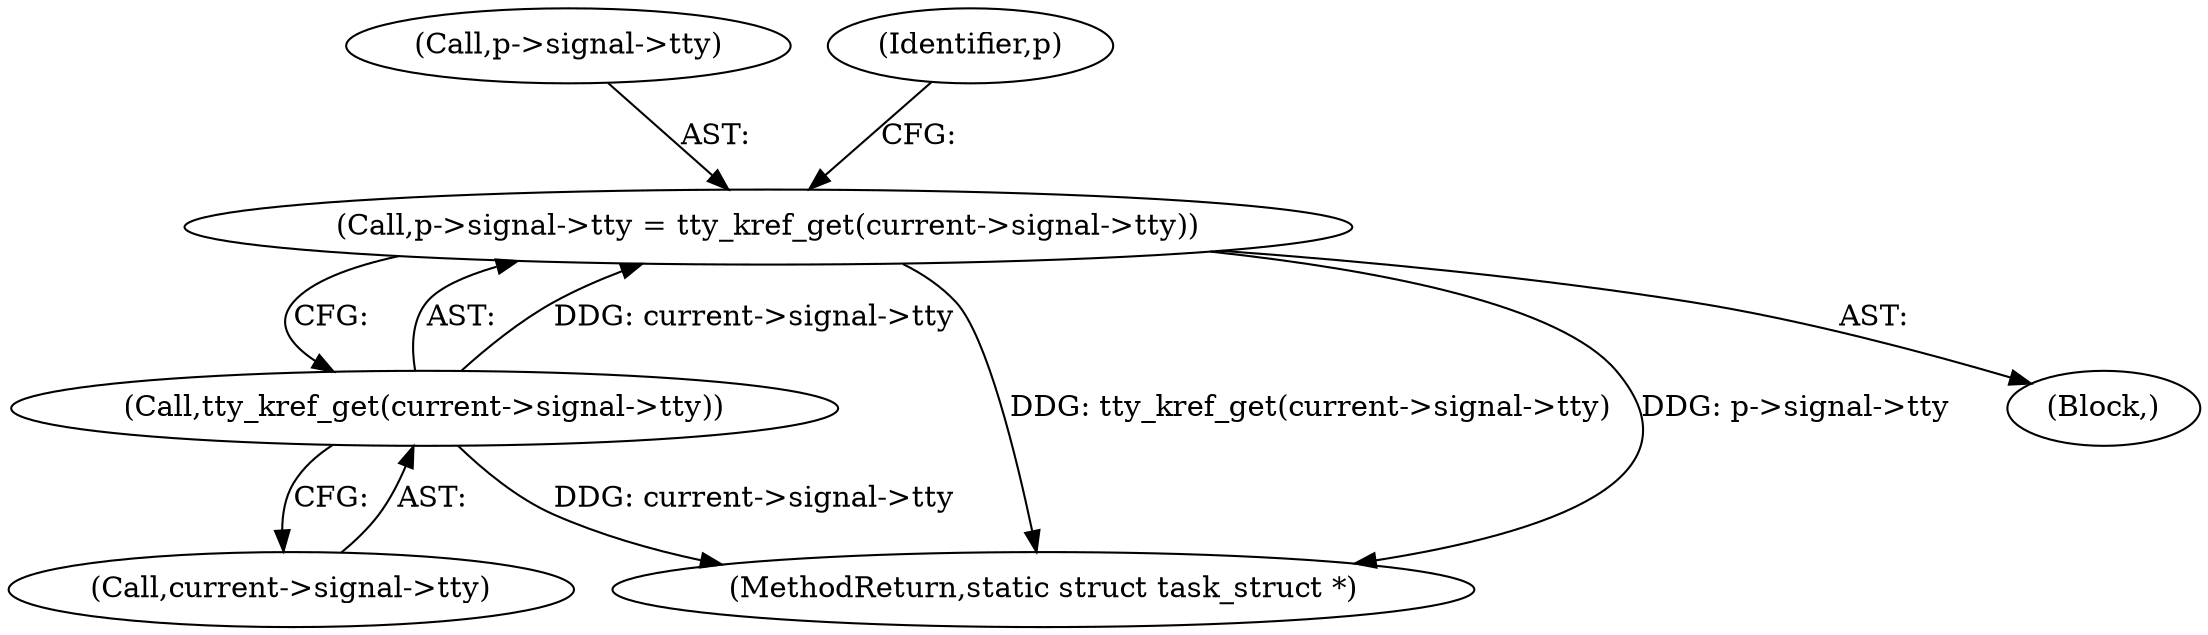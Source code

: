 digraph "0_linux_e66eded8309ebf679d3d3c1f5820d1f2ca332c71_0@API" {
"1001049" [label="(Call,p->signal->tty = tty_kref_get(current->signal->tty))"];
"1001055" [label="(Call,tty_kref_get(current->signal->tty))"];
"1001227" [label="(MethodReturn,static struct task_struct *)"];
"1001050" [label="(Call,p->signal->tty)"];
"1001049" [label="(Call,p->signal->tty = tty_kref_get(current->signal->tty))"];
"1001062" [label="(Identifier,p)"];
"1001056" [label="(Call,current->signal->tty)"];
"1001024" [label="(Block,)"];
"1001055" [label="(Call,tty_kref_get(current->signal->tty))"];
"1001049" -> "1001024"  [label="AST: "];
"1001049" -> "1001055"  [label="CFG: "];
"1001050" -> "1001049"  [label="AST: "];
"1001055" -> "1001049"  [label="AST: "];
"1001062" -> "1001049"  [label="CFG: "];
"1001049" -> "1001227"  [label="DDG: tty_kref_get(current->signal->tty)"];
"1001049" -> "1001227"  [label="DDG: p->signal->tty"];
"1001055" -> "1001049"  [label="DDG: current->signal->tty"];
"1001055" -> "1001056"  [label="CFG: "];
"1001056" -> "1001055"  [label="AST: "];
"1001055" -> "1001227"  [label="DDG: current->signal->tty"];
}
